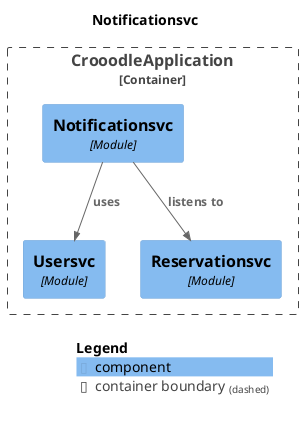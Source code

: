 @startuml
set separator none
title Notificationsvc

top to bottom direction

!include <C4/C4>
!include <C4/C4_Context>
!include <C4/C4_Component>

Container_Boundary("CrooodleApplication.CrooodleApplication_boundary", "CrooodleApplication", $tags="") {
  Component(CrooodleApplication.CrooodleApplication.Usersvc, "Usersvc", $techn="Module", $descr="", $tags="", $link="")
  Component(CrooodleApplication.CrooodleApplication.Reservationsvc, "Reservationsvc", $techn="Module", $descr="", $tags="", $link="")
  Component(CrooodleApplication.CrooodleApplication.Notificationsvc, "Notificationsvc", $techn="Module", $descr="", $tags="", $link="")
}

Rel(CrooodleApplication.CrooodleApplication.Notificationsvc, CrooodleApplication.CrooodleApplication.Reservationsvc, "listens to", $techn="", $tags="", $link="")
Rel(CrooodleApplication.CrooodleApplication.Notificationsvc, CrooodleApplication.CrooodleApplication.Usersvc, "uses", $techn="", $tags="", $link="")

SHOW_LEGEND(true)
@enduml